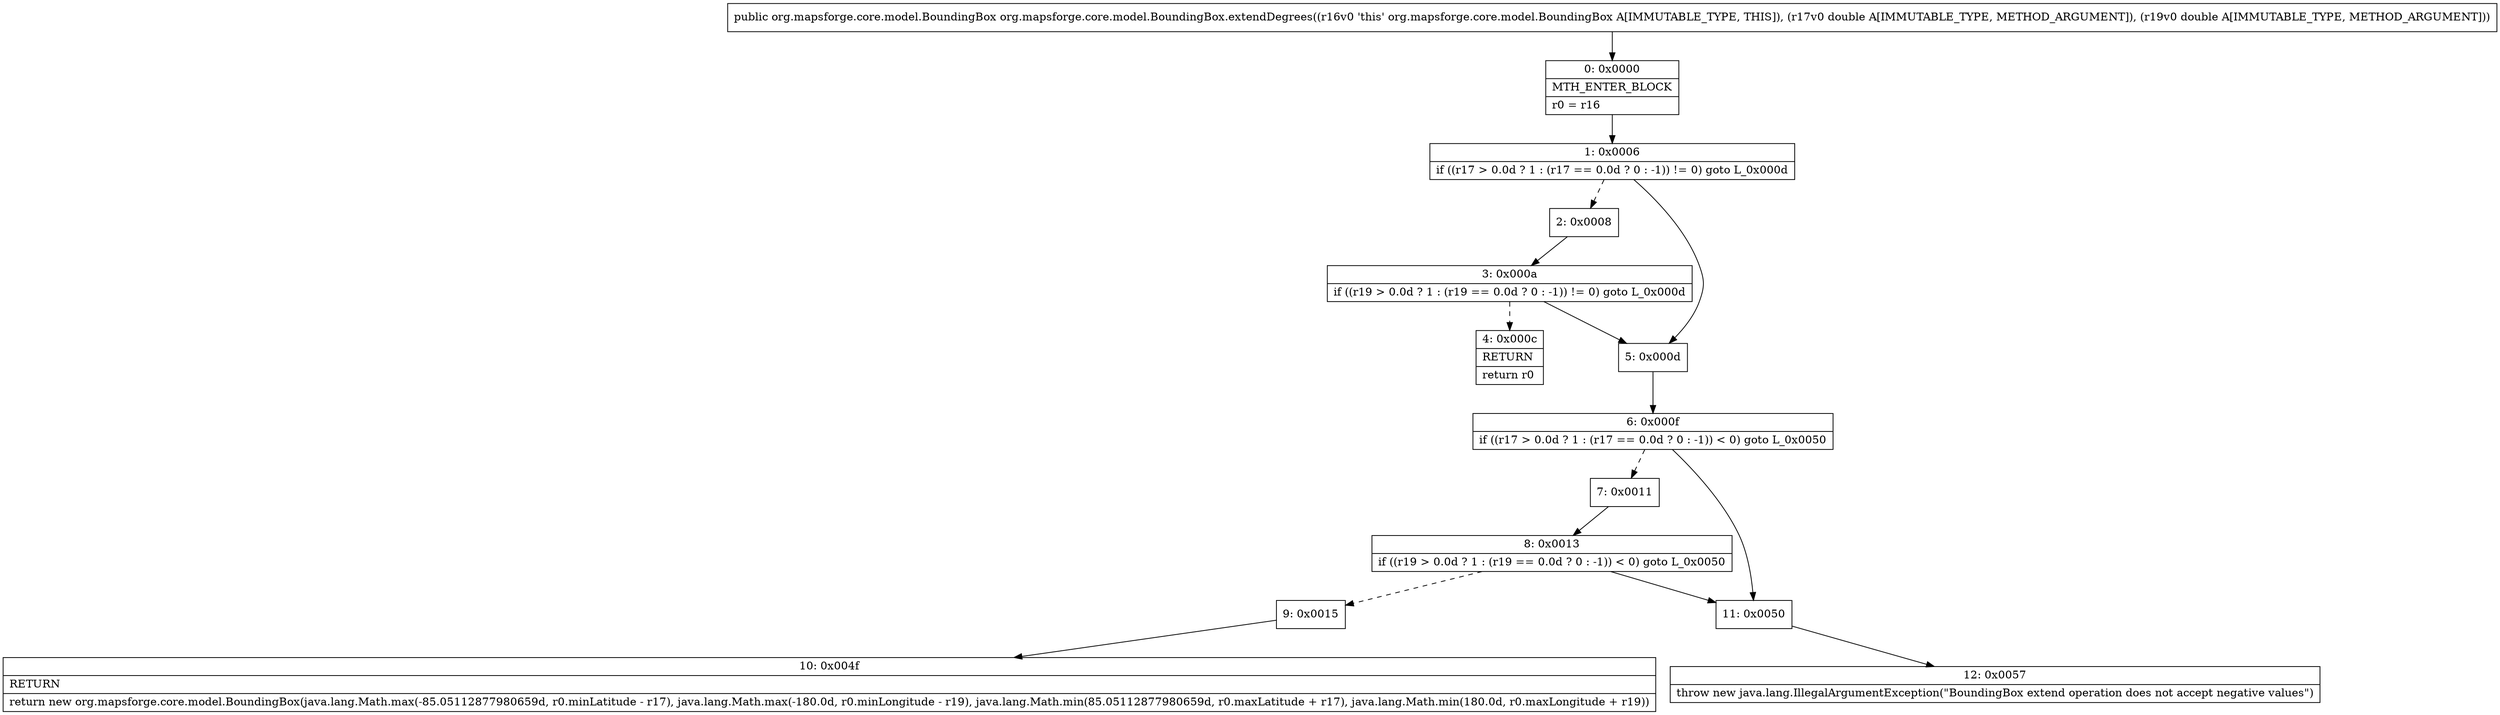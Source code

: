digraph "CFG fororg.mapsforge.core.model.BoundingBox.extendDegrees(DD)Lorg\/mapsforge\/core\/model\/BoundingBox;" {
Node_0 [shape=record,label="{0\:\ 0x0000|MTH_ENTER_BLOCK\l|r0 = r16\l}"];
Node_1 [shape=record,label="{1\:\ 0x0006|if ((r17 \> 0.0d ? 1 : (r17 == 0.0d ? 0 : \-1)) != 0) goto L_0x000d\l}"];
Node_2 [shape=record,label="{2\:\ 0x0008}"];
Node_3 [shape=record,label="{3\:\ 0x000a|if ((r19 \> 0.0d ? 1 : (r19 == 0.0d ? 0 : \-1)) != 0) goto L_0x000d\l}"];
Node_4 [shape=record,label="{4\:\ 0x000c|RETURN\l|return r0\l}"];
Node_5 [shape=record,label="{5\:\ 0x000d}"];
Node_6 [shape=record,label="{6\:\ 0x000f|if ((r17 \> 0.0d ? 1 : (r17 == 0.0d ? 0 : \-1)) \< 0) goto L_0x0050\l}"];
Node_7 [shape=record,label="{7\:\ 0x0011}"];
Node_8 [shape=record,label="{8\:\ 0x0013|if ((r19 \> 0.0d ? 1 : (r19 == 0.0d ? 0 : \-1)) \< 0) goto L_0x0050\l}"];
Node_9 [shape=record,label="{9\:\ 0x0015}"];
Node_10 [shape=record,label="{10\:\ 0x004f|RETURN\l|return new org.mapsforge.core.model.BoundingBox(java.lang.Math.max(\-85.05112877980659d, r0.minLatitude \- r17), java.lang.Math.max(\-180.0d, r0.minLongitude \- r19), java.lang.Math.min(85.05112877980659d, r0.maxLatitude + r17), java.lang.Math.min(180.0d, r0.maxLongitude + r19))\l}"];
Node_11 [shape=record,label="{11\:\ 0x0050}"];
Node_12 [shape=record,label="{12\:\ 0x0057|throw new java.lang.IllegalArgumentException(\"BoundingBox extend operation does not accept negative values\")\l}"];
MethodNode[shape=record,label="{public org.mapsforge.core.model.BoundingBox org.mapsforge.core.model.BoundingBox.extendDegrees((r16v0 'this' org.mapsforge.core.model.BoundingBox A[IMMUTABLE_TYPE, THIS]), (r17v0 double A[IMMUTABLE_TYPE, METHOD_ARGUMENT]), (r19v0 double A[IMMUTABLE_TYPE, METHOD_ARGUMENT])) }"];
MethodNode -> Node_0;
Node_0 -> Node_1;
Node_1 -> Node_2[style=dashed];
Node_1 -> Node_5;
Node_2 -> Node_3;
Node_3 -> Node_4[style=dashed];
Node_3 -> Node_5;
Node_5 -> Node_6;
Node_6 -> Node_7[style=dashed];
Node_6 -> Node_11;
Node_7 -> Node_8;
Node_8 -> Node_9[style=dashed];
Node_8 -> Node_11;
Node_9 -> Node_10;
Node_11 -> Node_12;
}

